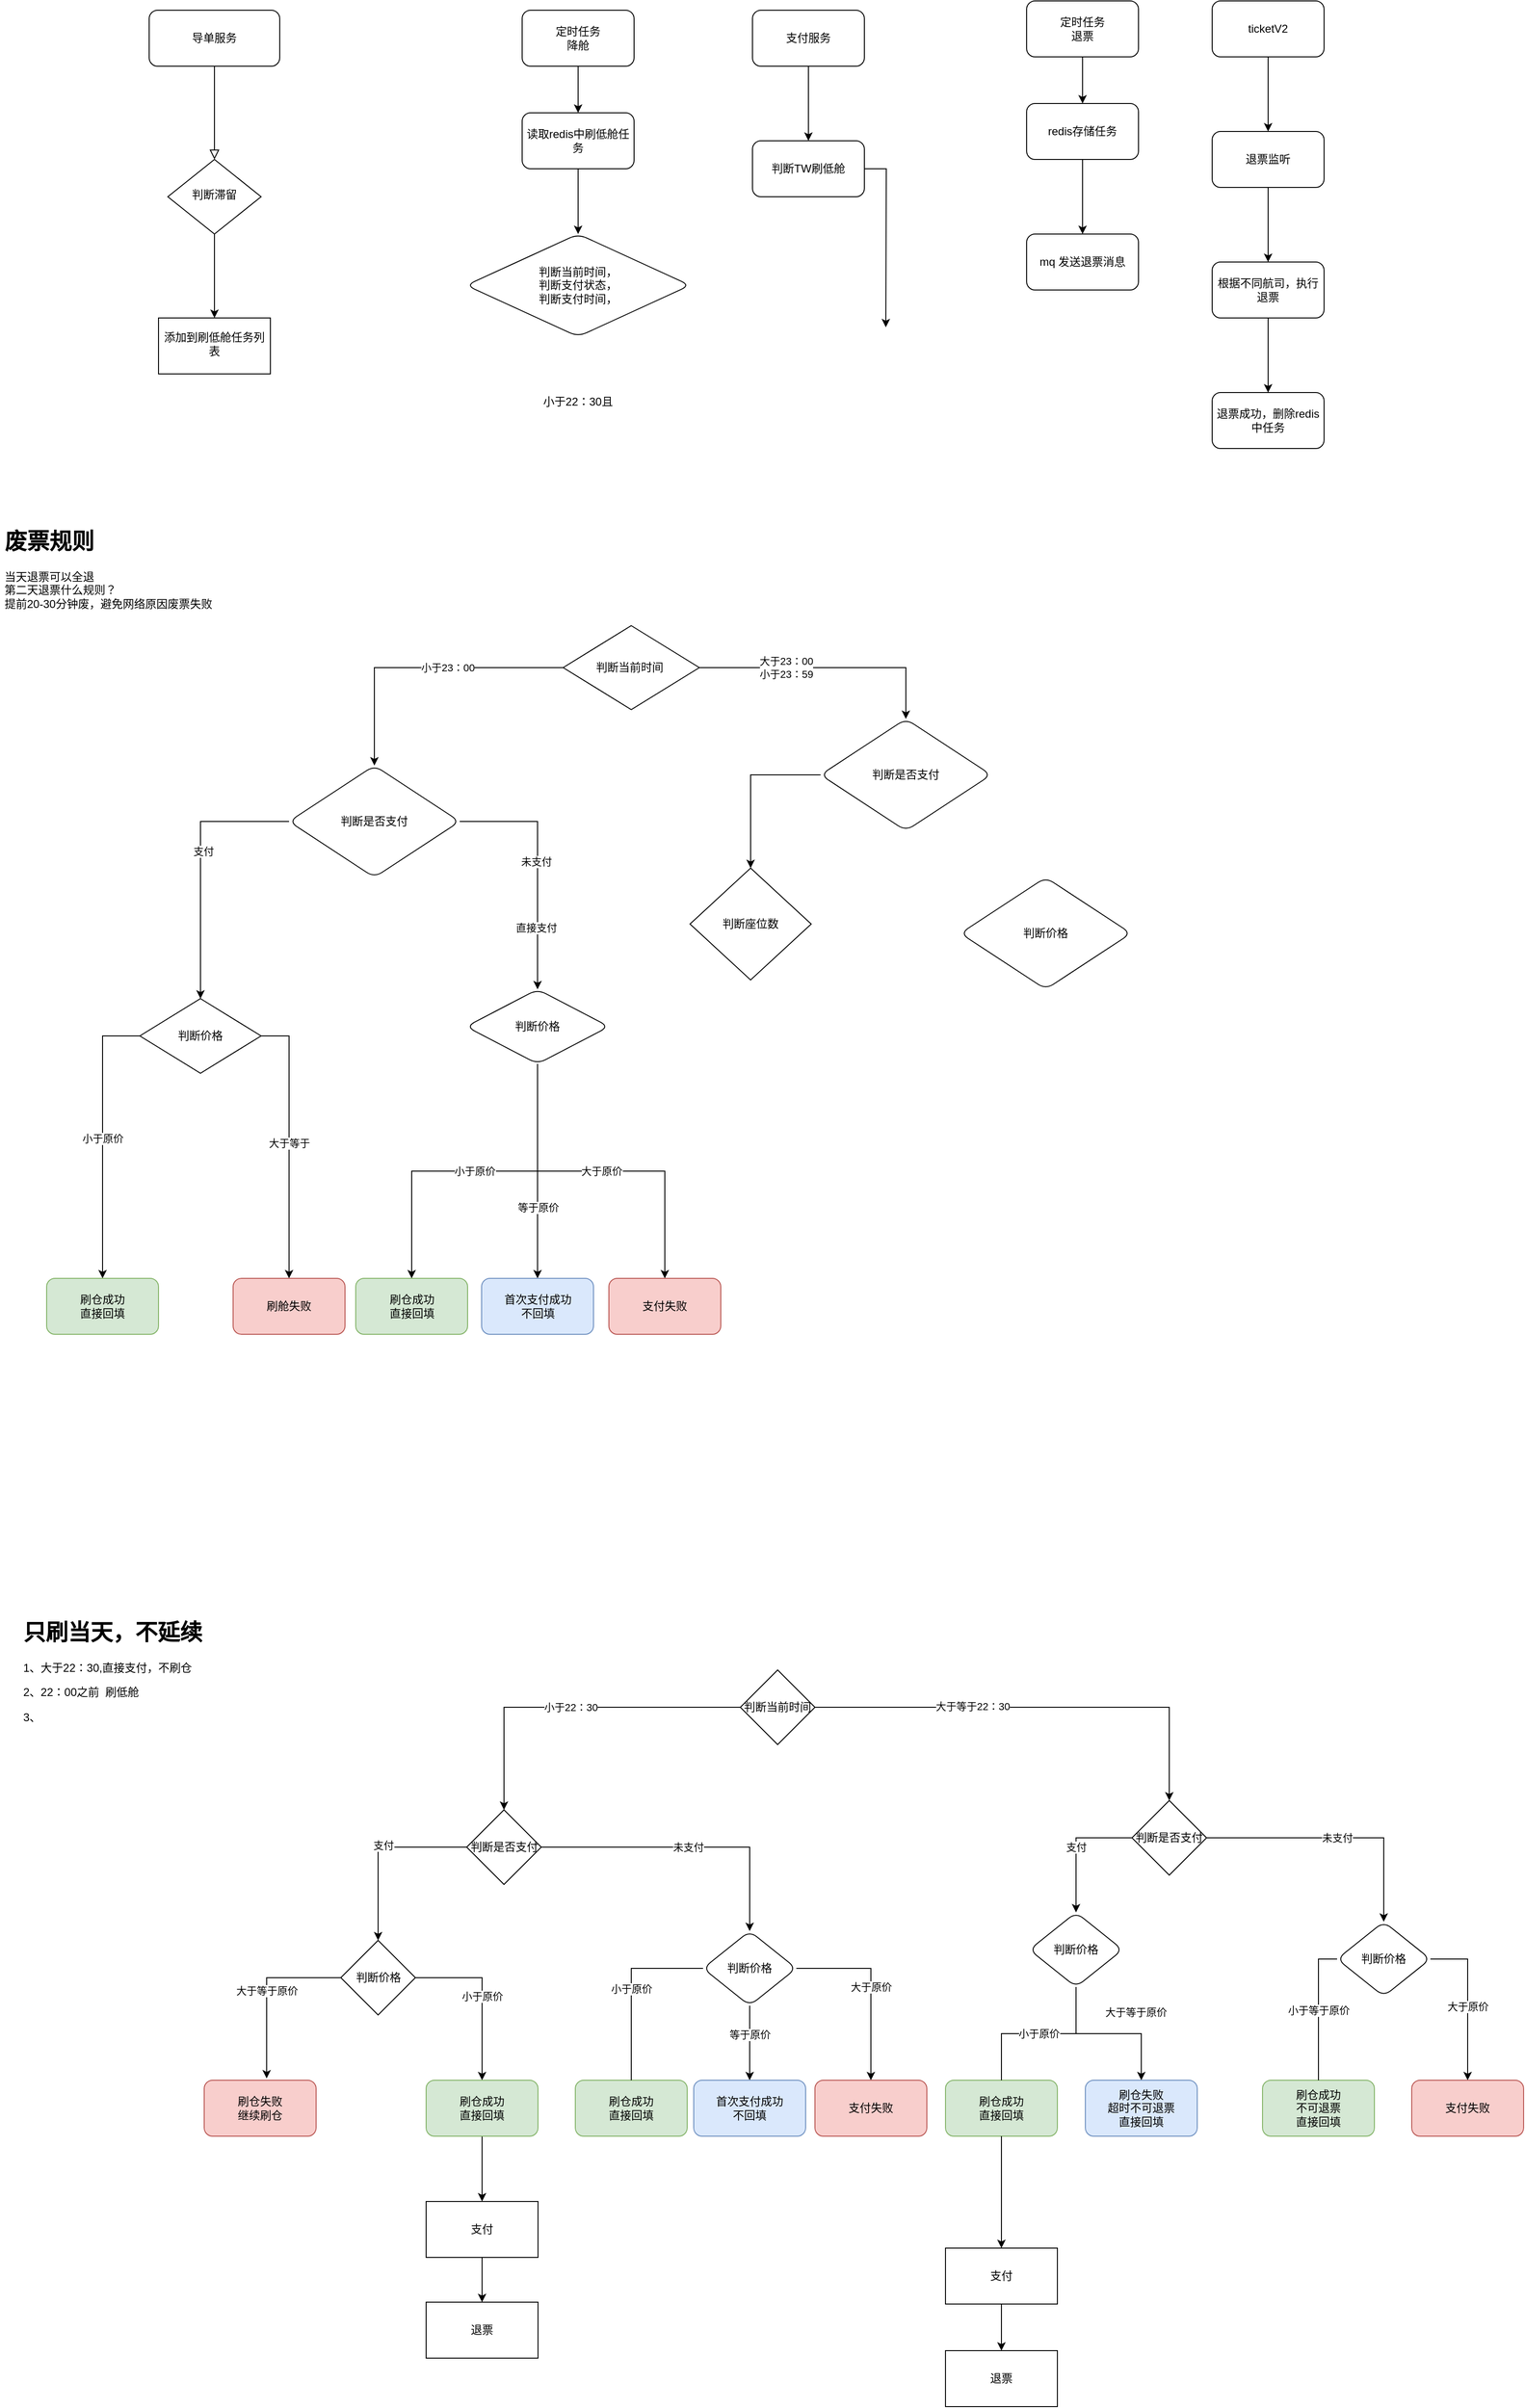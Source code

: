 <mxfile version="17.1.0" type="github">
  <diagram id="C5RBs43oDa-KdzZeNtuy" name="Page-1">
    <mxGraphModel dx="1778" dy="953" grid="1" gridSize="10" guides="1" tooltips="1" connect="1" arrows="1" fold="1" page="1" pageScale="1" pageWidth="827" pageHeight="1169" math="0" shadow="0">
      <root>
        <mxCell id="WIyWlLk6GJQsqaUBKTNV-0" />
        <mxCell id="WIyWlLk6GJQsqaUBKTNV-1" parent="WIyWlLk6GJQsqaUBKTNV-0" />
        <mxCell id="WIyWlLk6GJQsqaUBKTNV-2" value="" style="rounded=0;html=1;jettySize=auto;orthogonalLoop=1;fontSize=11;endArrow=block;endFill=0;endSize=8;strokeWidth=1;shadow=0;labelBackgroundColor=none;edgeStyle=orthogonalEdgeStyle;" parent="WIyWlLk6GJQsqaUBKTNV-1" source="WIyWlLk6GJQsqaUBKTNV-3" target="WIyWlLk6GJQsqaUBKTNV-6" edge="1">
          <mxGeometry relative="1" as="geometry" />
        </mxCell>
        <mxCell id="WIyWlLk6GJQsqaUBKTNV-3" value="导单服务" style="rounded=1;whiteSpace=wrap;html=1;fontSize=12;glass=0;strokeWidth=1;shadow=0;" parent="WIyWlLk6GJQsqaUBKTNV-1" vertex="1">
          <mxGeometry x="180" y="40" width="140" height="60" as="geometry" />
        </mxCell>
        <mxCell id="gSZBa4SCP4JB5kNh3QAv-3" value="" style="edgeStyle=orthogonalEdgeStyle;rounded=0;orthogonalLoop=1;jettySize=auto;html=1;" parent="WIyWlLk6GJQsqaUBKTNV-1" source="WIyWlLk6GJQsqaUBKTNV-6" target="gSZBa4SCP4JB5kNh3QAv-2" edge="1">
          <mxGeometry relative="1" as="geometry" />
        </mxCell>
        <mxCell id="WIyWlLk6GJQsqaUBKTNV-6" value="判断滞留" style="rhombus;whiteSpace=wrap;html=1;shadow=0;fontFamily=Helvetica;fontSize=12;align=center;strokeWidth=1;spacing=6;spacingTop=-4;" parent="WIyWlLk6GJQsqaUBKTNV-1" vertex="1">
          <mxGeometry x="200" y="200" width="100" height="80" as="geometry" />
        </mxCell>
        <mxCell id="gSZBa4SCP4JB5kNh3QAv-5" value="" style="edgeStyle=orthogonalEdgeStyle;rounded=0;orthogonalLoop=1;jettySize=auto;html=1;" parent="WIyWlLk6GJQsqaUBKTNV-1" source="gSZBa4SCP4JB5kNh3QAv-0" target="gSZBa4SCP4JB5kNh3QAv-4" edge="1">
          <mxGeometry relative="1" as="geometry" />
        </mxCell>
        <mxCell id="gSZBa4SCP4JB5kNh3QAv-0" value="定时任务&lt;br&gt;降舱" style="rounded=1;whiteSpace=wrap;html=1;" parent="WIyWlLk6GJQsqaUBKTNV-1" vertex="1">
          <mxGeometry x="580" y="40" width="120" height="60" as="geometry" />
        </mxCell>
        <mxCell id="gSZBa4SCP4JB5kNh3QAv-28" value="" style="edgeStyle=orthogonalEdgeStyle;rounded=0;orthogonalLoop=1;jettySize=auto;html=1;" parent="WIyWlLk6GJQsqaUBKTNV-1" source="gSZBa4SCP4JB5kNh3QAv-1" target="gSZBa4SCP4JB5kNh3QAv-27" edge="1">
          <mxGeometry relative="1" as="geometry" />
        </mxCell>
        <mxCell id="gSZBa4SCP4JB5kNh3QAv-1" value="支付服务" style="rounded=1;whiteSpace=wrap;html=1;" parent="WIyWlLk6GJQsqaUBKTNV-1" vertex="1">
          <mxGeometry x="827" y="40" width="120" height="60" as="geometry" />
        </mxCell>
        <mxCell id="gSZBa4SCP4JB5kNh3QAv-2" value="添加到刷低舱任务列表" style="whiteSpace=wrap;html=1;shadow=0;strokeWidth=1;spacing=6;spacingTop=-4;" parent="WIyWlLk6GJQsqaUBKTNV-1" vertex="1">
          <mxGeometry x="190" y="370" width="120" height="60" as="geometry" />
        </mxCell>
        <mxCell id="gSZBa4SCP4JB5kNh3QAv-11" value="" style="edgeStyle=orthogonalEdgeStyle;rounded=0;orthogonalLoop=1;jettySize=auto;html=1;" parent="WIyWlLk6GJQsqaUBKTNV-1" source="gSZBa4SCP4JB5kNh3QAv-4" target="gSZBa4SCP4JB5kNh3QAv-10" edge="1">
          <mxGeometry relative="1" as="geometry" />
        </mxCell>
        <mxCell id="gSZBa4SCP4JB5kNh3QAv-4" value="读取redis中刷低舱任务" style="whiteSpace=wrap;html=1;rounded=1;" parent="WIyWlLk6GJQsqaUBKTNV-1" vertex="1">
          <mxGeometry x="580" y="150" width="120" height="60" as="geometry" />
        </mxCell>
        <mxCell id="gSZBa4SCP4JB5kNh3QAv-10" value="判断当前时间，&lt;br&gt;判断支付状态，&lt;br&gt;判断支付时间，" style="rhombus;whiteSpace=wrap;html=1;rounded=1;" parent="WIyWlLk6GJQsqaUBKTNV-1" vertex="1">
          <mxGeometry x="520" y="280" width="240" height="110" as="geometry" />
        </mxCell>
        <mxCell id="gSZBa4SCP4JB5kNh3QAv-13" value="小于22：30且" style="text;html=1;strokeColor=none;fillColor=none;align=center;verticalAlign=middle;whiteSpace=wrap;rounded=0;" parent="WIyWlLk6GJQsqaUBKTNV-1" vertex="1">
          <mxGeometry x="540" y="410" width="200" height="100" as="geometry" />
        </mxCell>
        <mxCell id="gSZBa4SCP4JB5kNh3QAv-17" value="" style="edgeStyle=orthogonalEdgeStyle;rounded=0;orthogonalLoop=1;jettySize=auto;html=1;" parent="WIyWlLk6GJQsqaUBKTNV-1" source="gSZBa4SCP4JB5kNh3QAv-15" target="gSZBa4SCP4JB5kNh3QAv-16" edge="1">
          <mxGeometry relative="1" as="geometry" />
        </mxCell>
        <mxCell id="gSZBa4SCP4JB5kNh3QAv-15" value="定时任务&lt;br&gt;退票" style="rounded=1;whiteSpace=wrap;html=1;" parent="WIyWlLk6GJQsqaUBKTNV-1" vertex="1">
          <mxGeometry x="1121" y="30" width="120" height="60" as="geometry" />
        </mxCell>
        <mxCell id="gSZBa4SCP4JB5kNh3QAv-19" value="" style="edgeStyle=orthogonalEdgeStyle;rounded=0;orthogonalLoop=1;jettySize=auto;html=1;" parent="WIyWlLk6GJQsqaUBKTNV-1" source="gSZBa4SCP4JB5kNh3QAv-16" target="gSZBa4SCP4JB5kNh3QAv-18" edge="1">
          <mxGeometry relative="1" as="geometry" />
        </mxCell>
        <mxCell id="gSZBa4SCP4JB5kNh3QAv-16" value="redis存储任务" style="rounded=1;whiteSpace=wrap;html=1;" parent="WIyWlLk6GJQsqaUBKTNV-1" vertex="1">
          <mxGeometry x="1121" y="140" width="120" height="60" as="geometry" />
        </mxCell>
        <mxCell id="gSZBa4SCP4JB5kNh3QAv-18" value="mq 发送退票消息" style="rounded=1;whiteSpace=wrap;html=1;" parent="WIyWlLk6GJQsqaUBKTNV-1" vertex="1">
          <mxGeometry x="1121" y="280" width="120" height="60" as="geometry" />
        </mxCell>
        <mxCell id="gSZBa4SCP4JB5kNh3QAv-22" value="" style="edgeStyle=orthogonalEdgeStyle;rounded=0;orthogonalLoop=1;jettySize=auto;html=1;" parent="WIyWlLk6GJQsqaUBKTNV-1" source="gSZBa4SCP4JB5kNh3QAv-20" target="gSZBa4SCP4JB5kNh3QAv-21" edge="1">
          <mxGeometry relative="1" as="geometry" />
        </mxCell>
        <mxCell id="gSZBa4SCP4JB5kNh3QAv-20" value="ticketV2" style="rounded=1;whiteSpace=wrap;html=1;" parent="WIyWlLk6GJQsqaUBKTNV-1" vertex="1">
          <mxGeometry x="1320" y="30" width="120" height="60" as="geometry" />
        </mxCell>
        <mxCell id="gSZBa4SCP4JB5kNh3QAv-24" value="" style="edgeStyle=orthogonalEdgeStyle;rounded=0;orthogonalLoop=1;jettySize=auto;html=1;" parent="WIyWlLk6GJQsqaUBKTNV-1" source="gSZBa4SCP4JB5kNh3QAv-21" target="gSZBa4SCP4JB5kNh3QAv-23" edge="1">
          <mxGeometry relative="1" as="geometry" />
        </mxCell>
        <mxCell id="gSZBa4SCP4JB5kNh3QAv-21" value="退票监听" style="rounded=1;whiteSpace=wrap;html=1;" parent="WIyWlLk6GJQsqaUBKTNV-1" vertex="1">
          <mxGeometry x="1320" y="170" width="120" height="60" as="geometry" />
        </mxCell>
        <mxCell id="gSZBa4SCP4JB5kNh3QAv-26" value="" style="edgeStyle=orthogonalEdgeStyle;rounded=0;orthogonalLoop=1;jettySize=auto;html=1;" parent="WIyWlLk6GJQsqaUBKTNV-1" source="gSZBa4SCP4JB5kNh3QAv-23" target="gSZBa4SCP4JB5kNh3QAv-25" edge="1">
          <mxGeometry relative="1" as="geometry" />
        </mxCell>
        <mxCell id="gSZBa4SCP4JB5kNh3QAv-23" value="根据不同航司，执行退票" style="rounded=1;whiteSpace=wrap;html=1;" parent="WIyWlLk6GJQsqaUBKTNV-1" vertex="1">
          <mxGeometry x="1320" y="310" width="120" height="60" as="geometry" />
        </mxCell>
        <mxCell id="gSZBa4SCP4JB5kNh3QAv-25" value="退票成功，删除redis中任务&lt;br&gt;" style="rounded=1;whiteSpace=wrap;html=1;" parent="WIyWlLk6GJQsqaUBKTNV-1" vertex="1">
          <mxGeometry x="1320" y="450" width="120" height="60" as="geometry" />
        </mxCell>
        <mxCell id="gSZBa4SCP4JB5kNh3QAv-30" value="" style="edgeStyle=orthogonalEdgeStyle;rounded=0;orthogonalLoop=1;jettySize=auto;html=1;" parent="WIyWlLk6GJQsqaUBKTNV-1" source="gSZBa4SCP4JB5kNh3QAv-27" edge="1">
          <mxGeometry relative="1" as="geometry">
            <mxPoint x="970" y="380" as="targetPoint" />
          </mxGeometry>
        </mxCell>
        <mxCell id="gSZBa4SCP4JB5kNh3QAv-27" value="判断TW刷低舱&lt;br&gt;" style="whiteSpace=wrap;html=1;rounded=1;" parent="WIyWlLk6GJQsqaUBKTNV-1" vertex="1">
          <mxGeometry x="827" y="180" width="120" height="60" as="geometry" />
        </mxCell>
        <mxCell id="gSZBa4SCP4JB5kNh3QAv-50" style="edgeStyle=orthogonalEdgeStyle;rounded=0;orthogonalLoop=1;jettySize=auto;html=1;entryX=0.5;entryY=0;entryDx=0;entryDy=0;" parent="WIyWlLk6GJQsqaUBKTNV-1" source="gSZBa4SCP4JB5kNh3QAv-29" target="gSZBa4SCP4JB5kNh3QAv-49" edge="1">
          <mxGeometry relative="1" as="geometry" />
        </mxCell>
        <mxCell id="gSZBa4SCP4JB5kNh3QAv-52" value="支付" style="edgeLabel;html=1;align=center;verticalAlign=middle;resizable=0;points=[];" parent="gSZBa4SCP4JB5kNh3QAv-50" vertex="1" connectable="0">
          <mxGeometry x="-0.111" y="3" relative="1" as="geometry">
            <mxPoint as="offset" />
          </mxGeometry>
        </mxCell>
        <mxCell id="gSZBa4SCP4JB5kNh3QAv-53" style="edgeStyle=orthogonalEdgeStyle;rounded=0;orthogonalLoop=1;jettySize=auto;html=1;exitX=1;exitY=0.5;exitDx=0;exitDy=0;" parent="WIyWlLk6GJQsqaUBKTNV-1" source="gSZBa4SCP4JB5kNh3QAv-29" target="gSZBa4SCP4JB5kNh3QAv-36" edge="1">
          <mxGeometry relative="1" as="geometry">
            <mxPoint x="560" y="1020" as="targetPoint" />
          </mxGeometry>
        </mxCell>
        <mxCell id="gSZBa4SCP4JB5kNh3QAv-54" value="未支付" style="edgeLabel;html=1;align=center;verticalAlign=middle;resizable=0;points=[];" parent="gSZBa4SCP4JB5kNh3QAv-53" vertex="1" connectable="0">
          <mxGeometry x="-0.04" y="-2" relative="1" as="geometry">
            <mxPoint as="offset" />
          </mxGeometry>
        </mxCell>
        <mxCell id="gSZBa4SCP4JB5kNh3QAv-55" value="直接支付" style="edgeLabel;html=1;align=center;verticalAlign=middle;resizable=0;points=[];" parent="gSZBa4SCP4JB5kNh3QAv-53" vertex="1" connectable="0">
          <mxGeometry x="0.487" y="-2" relative="1" as="geometry">
            <mxPoint y="1" as="offset" />
          </mxGeometry>
        </mxCell>
        <mxCell id="gSZBa4SCP4JB5kNh3QAv-29" value="判断是否支付" style="rhombus;whiteSpace=wrap;html=1;rounded=1;" parent="WIyWlLk6GJQsqaUBKTNV-1" vertex="1">
          <mxGeometry x="330" y="850" width="183" height="120" as="geometry" />
        </mxCell>
        <mxCell id="gSZBa4SCP4JB5kNh3QAv-51" style="edgeStyle=orthogonalEdgeStyle;rounded=0;orthogonalLoop=1;jettySize=auto;html=1;entryX=0.5;entryY=0;entryDx=0;entryDy=0;" parent="WIyWlLk6GJQsqaUBKTNV-1" source="gSZBa4SCP4JB5kNh3QAv-31" target="gSZBa4SCP4JB5kNh3QAv-41" edge="1">
          <mxGeometry relative="1" as="geometry" />
        </mxCell>
        <mxCell id="gSZBa4SCP4JB5kNh3QAv-31" value="判断是否支付" style="rhombus;whiteSpace=wrap;html=1;rounded=1;" parent="WIyWlLk6GJQsqaUBKTNV-1" vertex="1">
          <mxGeometry x="900" y="800" width="183" height="120" as="geometry" />
        </mxCell>
        <mxCell id="gSZBa4SCP4JB5kNh3QAv-33" value="判断价格" style="rhombus;whiteSpace=wrap;html=1;rounded=1;" parent="WIyWlLk6GJQsqaUBKTNV-1" vertex="1">
          <mxGeometry x="1050" y="970" width="183" height="120" as="geometry" />
        </mxCell>
        <mxCell id="gSZBa4SCP4JB5kNh3QAv-57" value="小于原价" style="edgeStyle=orthogonalEdgeStyle;rounded=0;orthogonalLoop=1;jettySize=auto;html=1;" parent="WIyWlLk6GJQsqaUBKTNV-1" source="gSZBa4SCP4JB5kNh3QAv-36" target="gSZBa4SCP4JB5kNh3QAv-56" edge="1">
          <mxGeometry relative="1" as="geometry" />
        </mxCell>
        <mxCell id="gSZBa4SCP4JB5kNh3QAv-60" value="大于原价" style="edgeStyle=orthogonalEdgeStyle;rounded=0;orthogonalLoop=1;jettySize=auto;html=1;" parent="WIyWlLk6GJQsqaUBKTNV-1" source="gSZBa4SCP4JB5kNh3QAv-36" target="gSZBa4SCP4JB5kNh3QAv-59" edge="1">
          <mxGeometry relative="1" as="geometry" />
        </mxCell>
        <mxCell id="gSZBa4SCP4JB5kNh3QAv-62" value="" style="edgeStyle=orthogonalEdgeStyle;rounded=0;orthogonalLoop=1;jettySize=auto;html=1;" parent="WIyWlLk6GJQsqaUBKTNV-1" source="gSZBa4SCP4JB5kNh3QAv-36" target="gSZBa4SCP4JB5kNh3QAv-61" edge="1">
          <mxGeometry relative="1" as="geometry" />
        </mxCell>
        <mxCell id="V34Z-jl5als5_vUv9P9E-0" value="等于原价" style="edgeLabel;html=1;align=center;verticalAlign=middle;resizable=0;points=[];" vertex="1" connectable="0" parent="gSZBa4SCP4JB5kNh3QAv-62">
          <mxGeometry x="0.334" relative="1" as="geometry">
            <mxPoint as="offset" />
          </mxGeometry>
        </mxCell>
        <mxCell id="gSZBa4SCP4JB5kNh3QAv-36" value="判断价格" style="rhombus;whiteSpace=wrap;html=1;rounded=1;" parent="WIyWlLk6GJQsqaUBKTNV-1" vertex="1">
          <mxGeometry x="520" y="1090" width="153" height="80" as="geometry" />
        </mxCell>
        <mxCell id="gSZBa4SCP4JB5kNh3QAv-40" value="小于23：00" style="edgeStyle=orthogonalEdgeStyle;rounded=0;orthogonalLoop=1;jettySize=auto;html=1;" parent="WIyWlLk6GJQsqaUBKTNV-1" source="gSZBa4SCP4JB5kNh3QAv-38" target="gSZBa4SCP4JB5kNh3QAv-29" edge="1">
          <mxGeometry x="-0.191" relative="1" as="geometry">
            <mxPoint as="offset" />
          </mxGeometry>
        </mxCell>
        <mxCell id="gSZBa4SCP4JB5kNh3QAv-42" value="&lt;span style=&quot;color: rgb(0 , 0 , 0) ; font-size: 11px ; font-style: normal ; font-weight: 400 ; letter-spacing: normal ; text-align: center ; text-indent: 0px ; text-transform: none ; word-spacing: 0px ; background-color: rgb(255 , 255 , 255) ; font-family: &amp;#34;helvetica&amp;#34; ; display: inline ; float: none&quot;&gt;大于23：00&lt;/span&gt;&lt;br style=&quot;color: rgb(0 , 0 , 0) ; font-size: 11px ; font-style: normal ; font-weight: 400 ; letter-spacing: normal ; text-align: center ; text-indent: 0px ; text-transform: none ; word-spacing: 0px ; font-family: &amp;#34;helvetica&amp;#34;&quot;&gt;&lt;span style=&quot;color: rgb(0 , 0 , 0) ; font-size: 11px ; font-style: normal ; font-weight: 400 ; letter-spacing: normal ; text-align: center ; text-indent: 0px ; text-transform: none ; word-spacing: 0px ; background-color: rgb(255 , 255 , 255) ; font-family: &amp;#34;helvetica&amp;#34; ; display: inline ; float: none&quot;&gt;小于23：59&lt;/span&gt;" style="edgeStyle=orthogonalEdgeStyle;rounded=0;orthogonalLoop=1;jettySize=auto;html=1;exitX=1;exitY=0.5;exitDx=0;exitDy=0;entryX=0.5;entryY=0;entryDx=0;entryDy=0;" parent="WIyWlLk6GJQsqaUBKTNV-1" source="gSZBa4SCP4JB5kNh3QAv-38" target="gSZBa4SCP4JB5kNh3QAv-31" edge="1">
          <mxGeometry x="-0.326" relative="1" as="geometry">
            <mxPoint x="1020" y="745" as="targetPoint" />
            <Array as="points">
              <mxPoint x="992" y="745" />
            </Array>
            <mxPoint as="offset" />
          </mxGeometry>
        </mxCell>
        <mxCell id="gSZBa4SCP4JB5kNh3QAv-38" value="判断当前时间&amp;nbsp;" style="rhombus;whiteSpace=wrap;html=1;" parent="WIyWlLk6GJQsqaUBKTNV-1" vertex="1">
          <mxGeometry x="624" y="700" width="146" height="90" as="geometry" />
        </mxCell>
        <mxCell id="gSZBa4SCP4JB5kNh3QAv-41" value="判断座位数" style="rhombus;whiteSpace=wrap;html=1;" parent="WIyWlLk6GJQsqaUBKTNV-1" vertex="1">
          <mxGeometry x="760" y="960" width="130" height="120" as="geometry" />
        </mxCell>
        <mxCell id="gSZBa4SCP4JB5kNh3QAv-44" value="&lt;h1&gt;废票规则&lt;/h1&gt;&lt;div&gt;当天退票可以全退&lt;/div&gt;&lt;div&gt;第二天退票什么规则？&lt;/div&gt;&lt;div&gt;提前20-30分钟废，避免网络原因废票失败&lt;/div&gt;&lt;div&gt;&lt;br&gt;&lt;/div&gt;" style="text;html=1;strokeColor=none;fillColor=none;spacing=5;spacingTop=-20;whiteSpace=wrap;overflow=hidden;rounded=0;" parent="WIyWlLk6GJQsqaUBKTNV-1" vertex="1">
          <mxGeometry x="20" y="590" width="260" height="160" as="geometry" />
        </mxCell>
        <mxCell id="V34Z-jl5als5_vUv9P9E-7" value="大于等于" style="edgeStyle=orthogonalEdgeStyle;rounded=0;orthogonalLoop=1;jettySize=auto;html=1;entryX=0.5;entryY=0;entryDx=0;entryDy=0;exitX=1;exitY=0.5;exitDx=0;exitDy=0;" edge="1" parent="WIyWlLk6GJQsqaUBKTNV-1" source="gSZBa4SCP4JB5kNh3QAv-49" target="V34Z-jl5als5_vUv9P9E-5">
          <mxGeometry relative="1" as="geometry" />
        </mxCell>
        <mxCell id="gSZBa4SCP4JB5kNh3QAv-49" value="判断价格" style="rhombus;whiteSpace=wrap;html=1;" parent="WIyWlLk6GJQsqaUBKTNV-1" vertex="1">
          <mxGeometry x="170" y="1100" width="130" height="80" as="geometry" />
        </mxCell>
        <mxCell id="gSZBa4SCP4JB5kNh3QAv-56" value="刷仓成功&lt;br&gt;直接回填" style="whiteSpace=wrap;html=1;rounded=1;fillColor=#d5e8d4;strokeColor=#82b366;" parent="WIyWlLk6GJQsqaUBKTNV-1" vertex="1">
          <mxGeometry x="401.5" y="1400" width="120" height="60" as="geometry" />
        </mxCell>
        <mxCell id="gSZBa4SCP4JB5kNh3QAv-59" value="支付失败" style="whiteSpace=wrap;html=1;rounded=1;fillColor=#f8cecc;strokeColor=#b85450;" parent="WIyWlLk6GJQsqaUBKTNV-1" vertex="1">
          <mxGeometry x="673" y="1400" width="120" height="60" as="geometry" />
        </mxCell>
        <mxCell id="gSZBa4SCP4JB5kNh3QAv-61" value="首次支付成功&lt;br&gt;不回填" style="whiteSpace=wrap;html=1;rounded=1;fillColor=#dae8fc;strokeColor=#6c8ebf;" parent="WIyWlLk6GJQsqaUBKTNV-1" vertex="1">
          <mxGeometry x="536.5" y="1400" width="120" height="60" as="geometry" />
        </mxCell>
        <mxCell id="V34Z-jl5als5_vUv9P9E-3" value="小于原价" style="edgeStyle=orthogonalEdgeStyle;rounded=0;orthogonalLoop=1;jettySize=auto;html=1;exitX=0;exitY=0.5;exitDx=0;exitDy=0;" edge="1" parent="WIyWlLk6GJQsqaUBKTNV-1" target="V34Z-jl5als5_vUv9P9E-4" source="gSZBa4SCP4JB5kNh3QAv-49">
          <mxGeometry relative="1" as="geometry">
            <mxPoint x="270" y="1169" as="sourcePoint" />
          </mxGeometry>
        </mxCell>
        <mxCell id="V34Z-jl5als5_vUv9P9E-4" value="刷仓成功&lt;br&gt;直接回填" style="whiteSpace=wrap;html=1;rounded=1;fillColor=#d5e8d4;strokeColor=#82b366;" vertex="1" parent="WIyWlLk6GJQsqaUBKTNV-1">
          <mxGeometry x="70" y="1400" width="120" height="60" as="geometry" />
        </mxCell>
        <mxCell id="V34Z-jl5als5_vUv9P9E-5" value="刷舱失败" style="whiteSpace=wrap;html=1;rounded=1;fillColor=#f8cecc;strokeColor=#b85450;" vertex="1" parent="WIyWlLk6GJQsqaUBKTNV-1">
          <mxGeometry x="270" y="1400" width="120" height="60" as="geometry" />
        </mxCell>
        <mxCell id="V34Z-jl5als5_vUv9P9E-11" value="小于22：30" style="edgeStyle=orthogonalEdgeStyle;rounded=0;orthogonalLoop=1;jettySize=auto;html=1;" edge="1" parent="WIyWlLk6GJQsqaUBKTNV-1" source="V34Z-jl5als5_vUv9P9E-8" target="V34Z-jl5als5_vUv9P9E-10">
          <mxGeometry relative="1" as="geometry" />
        </mxCell>
        <mxCell id="V34Z-jl5als5_vUv9P9E-20" value="" style="edgeStyle=orthogonalEdgeStyle;rounded=0;orthogonalLoop=1;jettySize=auto;html=1;" edge="1" parent="WIyWlLk6GJQsqaUBKTNV-1" source="V34Z-jl5als5_vUv9P9E-8" target="V34Z-jl5als5_vUv9P9E-19">
          <mxGeometry relative="1" as="geometry" />
        </mxCell>
        <mxCell id="V34Z-jl5als5_vUv9P9E-21" value="大于等于22：30" style="edgeLabel;html=1;align=center;verticalAlign=middle;resizable=0;points=[];" vertex="1" connectable="0" parent="V34Z-jl5als5_vUv9P9E-20">
          <mxGeometry x="-0.295" y="1" relative="1" as="geometry">
            <mxPoint as="offset" />
          </mxGeometry>
        </mxCell>
        <mxCell id="V34Z-jl5als5_vUv9P9E-8" value="判断当前时间" style="rhombus;whiteSpace=wrap;html=1;" vertex="1" parent="WIyWlLk6GJQsqaUBKTNV-1">
          <mxGeometry x="814" y="1820" width="80" height="80" as="geometry" />
        </mxCell>
        <mxCell id="V34Z-jl5als5_vUv9P9E-9" value="&lt;h1&gt;只刷当天，不延续&lt;/h1&gt;&lt;p&gt;1、大于22：30,直接支付，不刷仓&lt;/p&gt;&lt;p&gt;2、22：00之前&amp;nbsp; 刷低舱&lt;/p&gt;&lt;p&gt;3、&lt;/p&gt;" style="text;html=1;strokeColor=none;fillColor=none;spacing=5;spacingTop=-20;whiteSpace=wrap;overflow=hidden;rounded=0;" vertex="1" parent="WIyWlLk6GJQsqaUBKTNV-1">
          <mxGeometry x="40" y="1760" width="270" height="120" as="geometry" />
        </mxCell>
        <mxCell id="V34Z-jl5als5_vUv9P9E-18" value="" style="edgeStyle=orthogonalEdgeStyle;rounded=0;orthogonalLoop=1;jettySize=auto;html=1;" edge="1" parent="WIyWlLk6GJQsqaUBKTNV-1" source="V34Z-jl5als5_vUv9P9E-10" target="V34Z-jl5als5_vUv9P9E-17">
          <mxGeometry relative="1" as="geometry" />
        </mxCell>
        <mxCell id="V34Z-jl5als5_vUv9P9E-22" value="支付" style="edgeLabel;html=1;align=center;verticalAlign=middle;resizable=0;points=[];" vertex="1" connectable="0" parent="V34Z-jl5als5_vUv9P9E-18">
          <mxGeometry x="-0.073" y="-2" relative="1" as="geometry">
            <mxPoint x="1" as="offset" />
          </mxGeometry>
        </mxCell>
        <mxCell id="V34Z-jl5als5_vUv9P9E-24" value="未支付" style="edgeStyle=orthogonalEdgeStyle;rounded=0;orthogonalLoop=1;jettySize=auto;html=1;" edge="1" parent="WIyWlLk6GJQsqaUBKTNV-1" source="V34Z-jl5als5_vUv9P9E-10" target="V34Z-jl5als5_vUv9P9E-39">
          <mxGeometry relative="1" as="geometry">
            <mxPoint x="774" y="2100" as="targetPoint" />
          </mxGeometry>
        </mxCell>
        <mxCell id="V34Z-jl5als5_vUv9P9E-10" value="判断是否支付" style="rhombus;whiteSpace=wrap;html=1;" vertex="1" parent="WIyWlLk6GJQsqaUBKTNV-1">
          <mxGeometry x="520.5" y="1970" width="80" height="80" as="geometry" />
        </mxCell>
        <mxCell id="V34Z-jl5als5_vUv9P9E-26" value="大于等于原价" style="edgeStyle=orthogonalEdgeStyle;rounded=0;orthogonalLoop=1;jettySize=auto;html=1;entryX=0.558;entryY=-0.033;entryDx=0;entryDy=0;entryPerimeter=0;" edge="1" parent="WIyWlLk6GJQsqaUBKTNV-1" source="V34Z-jl5als5_vUv9P9E-17" target="V34Z-jl5als5_vUv9P9E-49">
          <mxGeometry relative="1" as="geometry">
            <mxPoint x="294" y="2280" as="targetPoint" />
          </mxGeometry>
        </mxCell>
        <mxCell id="V34Z-jl5als5_vUv9P9E-30" value="小于原价" style="edgeStyle=orthogonalEdgeStyle;rounded=0;orthogonalLoop=1;jettySize=auto;html=1;entryX=0.5;entryY=0;entryDx=0;entryDy=0;" edge="1" parent="WIyWlLk6GJQsqaUBKTNV-1" source="V34Z-jl5als5_vUv9P9E-17" target="V34Z-jl5als5_vUv9P9E-46">
          <mxGeometry relative="1" as="geometry">
            <mxPoint x="519.8" y="2260" as="targetPoint" />
          </mxGeometry>
        </mxCell>
        <mxCell id="V34Z-jl5als5_vUv9P9E-17" value="判断价格" style="rhombus;whiteSpace=wrap;html=1;" vertex="1" parent="WIyWlLk6GJQsqaUBKTNV-1">
          <mxGeometry x="385.5" y="2110" width="80" height="80" as="geometry" />
        </mxCell>
        <mxCell id="V34Z-jl5als5_vUv9P9E-51" value="支付" style="edgeStyle=orthogonalEdgeStyle;rounded=0;orthogonalLoop=1;jettySize=auto;html=1;" edge="1" parent="WIyWlLk6GJQsqaUBKTNV-1" source="V34Z-jl5als5_vUv9P9E-19" target="V34Z-jl5als5_vUv9P9E-58">
          <mxGeometry relative="1" as="geometry">
            <mxPoint x="1174" y="2080" as="targetPoint" />
          </mxGeometry>
        </mxCell>
        <mxCell id="V34Z-jl5als5_vUv9P9E-55" value="未支付" style="edgeStyle=orthogonalEdgeStyle;rounded=0;orthogonalLoop=1;jettySize=auto;html=1;entryX=0.5;entryY=0;entryDx=0;entryDy=0;" edge="1" parent="WIyWlLk6GJQsqaUBKTNV-1" source="V34Z-jl5als5_vUv9P9E-19" target="V34Z-jl5als5_vUv9P9E-73">
          <mxGeometry relative="1" as="geometry">
            <mxPoint x="1464" y="2230" as="targetPoint" />
            <Array as="points">
              <mxPoint x="1504" y="2000" />
            </Array>
          </mxGeometry>
        </mxCell>
        <mxCell id="V34Z-jl5als5_vUv9P9E-19" value="判断是否支付" style="rhombus;whiteSpace=wrap;html=1;" vertex="1" parent="WIyWlLk6GJQsqaUBKTNV-1">
          <mxGeometry x="1234" y="1960" width="80" height="80" as="geometry" />
        </mxCell>
        <mxCell id="V34Z-jl5als5_vUv9P9E-32" value="" style="edgeStyle=orthogonalEdgeStyle;rounded=0;orthogonalLoop=1;jettySize=auto;html=1;exitX=0.5;exitY=1;exitDx=0;exitDy=0;" edge="1" parent="WIyWlLk6GJQsqaUBKTNV-1" source="V34Z-jl5als5_vUv9P9E-46" target="V34Z-jl5als5_vUv9P9E-31">
          <mxGeometry relative="1" as="geometry">
            <mxPoint x="519.8" y="2320" as="sourcePoint" />
          </mxGeometry>
        </mxCell>
        <mxCell id="V34Z-jl5als5_vUv9P9E-34" value="" style="edgeStyle=orthogonalEdgeStyle;rounded=0;orthogonalLoop=1;jettySize=auto;html=1;" edge="1" parent="WIyWlLk6GJQsqaUBKTNV-1" source="V34Z-jl5als5_vUv9P9E-31" target="V34Z-jl5als5_vUv9P9E-33">
          <mxGeometry relative="1" as="geometry" />
        </mxCell>
        <mxCell id="V34Z-jl5als5_vUv9P9E-31" value="支付" style="whiteSpace=wrap;html=1;" vertex="1" parent="WIyWlLk6GJQsqaUBKTNV-1">
          <mxGeometry x="477" y="2390" width="120" height="60" as="geometry" />
        </mxCell>
        <mxCell id="V34Z-jl5als5_vUv9P9E-33" value="退票" style="whiteSpace=wrap;html=1;" vertex="1" parent="WIyWlLk6GJQsqaUBKTNV-1">
          <mxGeometry x="477" y="2498" width="120" height="60" as="geometry" />
        </mxCell>
        <mxCell id="V34Z-jl5als5_vUv9P9E-36" value="大于原价" style="edgeStyle=orthogonalEdgeStyle;rounded=0;orthogonalLoop=1;jettySize=auto;html=1;" edge="1" parent="WIyWlLk6GJQsqaUBKTNV-1" source="V34Z-jl5als5_vUv9P9E-39" target="V34Z-jl5als5_vUv9P9E-40">
          <mxGeometry relative="1" as="geometry" />
        </mxCell>
        <mxCell id="V34Z-jl5als5_vUv9P9E-37" value="" style="edgeStyle=orthogonalEdgeStyle;rounded=0;orthogonalLoop=1;jettySize=auto;html=1;" edge="1" parent="WIyWlLk6GJQsqaUBKTNV-1" source="V34Z-jl5als5_vUv9P9E-39" target="V34Z-jl5als5_vUv9P9E-41">
          <mxGeometry relative="1" as="geometry" />
        </mxCell>
        <mxCell id="V34Z-jl5als5_vUv9P9E-38" value="等于原价" style="edgeLabel;html=1;align=center;verticalAlign=middle;resizable=0;points=[];" vertex="1" connectable="0" parent="V34Z-jl5als5_vUv9P9E-37">
          <mxGeometry x="0.334" relative="1" as="geometry">
            <mxPoint y="-23" as="offset" />
          </mxGeometry>
        </mxCell>
        <mxCell id="V34Z-jl5als5_vUv9P9E-39" value="判断价格" style="rhombus;whiteSpace=wrap;html=1;rounded=1;" vertex="1" parent="WIyWlLk6GJQsqaUBKTNV-1">
          <mxGeometry x="774" y="2100" width="100" height="80" as="geometry" />
        </mxCell>
        <mxCell id="V34Z-jl5als5_vUv9P9E-40" value="支付失败" style="whiteSpace=wrap;html=1;rounded=1;fillColor=#f8cecc;strokeColor=#b85450;" vertex="1" parent="WIyWlLk6GJQsqaUBKTNV-1">
          <mxGeometry x="894" y="2260" width="120" height="60" as="geometry" />
        </mxCell>
        <mxCell id="V34Z-jl5als5_vUv9P9E-41" value="首次支付成功&lt;br&gt;不回填" style="whiteSpace=wrap;html=1;rounded=1;fillColor=#dae8fc;strokeColor=#6c8ebf;" vertex="1" parent="WIyWlLk6GJQsqaUBKTNV-1">
          <mxGeometry x="764" y="2260" width="120" height="60" as="geometry" />
        </mxCell>
        <mxCell id="V34Z-jl5als5_vUv9P9E-42" value="刷仓成功&lt;br&gt;直接回填" style="whiteSpace=wrap;html=1;rounded=1;fillColor=#d5e8d4;strokeColor=#82b366;" vertex="1" parent="WIyWlLk6GJQsqaUBKTNV-1">
          <mxGeometry x="637" y="2260" width="120" height="60" as="geometry" />
        </mxCell>
        <mxCell id="V34Z-jl5als5_vUv9P9E-43" value="小于原价" style="edgeStyle=orthogonalEdgeStyle;rounded=0;orthogonalLoop=1;jettySize=auto;html=1;endArrow=none;" edge="1" parent="WIyWlLk6GJQsqaUBKTNV-1" source="V34Z-jl5als5_vUv9P9E-39" target="V34Z-jl5als5_vUv9P9E-42">
          <mxGeometry relative="1" as="geometry">
            <mxPoint x="764" y="2510" as="targetPoint" />
            <mxPoint x="740.5" y="2230" as="sourcePoint" />
          </mxGeometry>
        </mxCell>
        <mxCell id="V34Z-jl5als5_vUv9P9E-46" value="刷仓成功&lt;br&gt;直接回填" style="whiteSpace=wrap;html=1;rounded=1;fillColor=#d5e8d4;strokeColor=#82b366;" vertex="1" parent="WIyWlLk6GJQsqaUBKTNV-1">
          <mxGeometry x="477" y="2260" width="120" height="60" as="geometry" />
        </mxCell>
        <mxCell id="V34Z-jl5als5_vUv9P9E-49" value="刷仓失败&lt;br&gt;继续刷仓" style="whiteSpace=wrap;html=1;rounded=1;fillColor=#f8cecc;strokeColor=#b85450;" vertex="1" parent="WIyWlLk6GJQsqaUBKTNV-1">
          <mxGeometry x="239" y="2260" width="120" height="60" as="geometry" />
        </mxCell>
        <mxCell id="V34Z-jl5als5_vUv9P9E-58" value="判断价格" style="rhombus;whiteSpace=wrap;html=1;rounded=1;" vertex="1" parent="WIyWlLk6GJQsqaUBKTNV-1">
          <mxGeometry x="1124" y="2080" width="100" height="80" as="geometry" />
        </mxCell>
        <mxCell id="V34Z-jl5als5_vUv9P9E-59" value="刷仓成功&lt;br&gt;直接回填" style="whiteSpace=wrap;html=1;rounded=1;fillColor=#d5e8d4;strokeColor=#82b366;" vertex="1" parent="WIyWlLk6GJQsqaUBKTNV-1">
          <mxGeometry x="1034" y="2260" width="120" height="60" as="geometry" />
        </mxCell>
        <mxCell id="V34Z-jl5als5_vUv9P9E-60" value="小于原价" style="edgeStyle=orthogonalEdgeStyle;rounded=0;orthogonalLoop=1;jettySize=auto;html=1;endArrow=none;" edge="1" parent="WIyWlLk6GJQsqaUBKTNV-1" source="V34Z-jl5als5_vUv9P9E-58" target="V34Z-jl5als5_vUv9P9E-59">
          <mxGeometry relative="1" as="geometry">
            <mxPoint x="1131" y="2510" as="targetPoint" />
            <mxPoint x="1107.5" y="2230" as="sourcePoint" />
          </mxGeometry>
        </mxCell>
        <mxCell id="V34Z-jl5als5_vUv9P9E-61" value="" style="edgeStyle=orthogonalEdgeStyle;rounded=0;orthogonalLoop=1;jettySize=auto;html=1;exitX=0.5;exitY=1;exitDx=0;exitDy=0;" edge="1" parent="WIyWlLk6GJQsqaUBKTNV-1" target="V34Z-jl5als5_vUv9P9E-63" source="V34Z-jl5als5_vUv9P9E-58">
          <mxGeometry relative="1" as="geometry">
            <mxPoint x="1234" y="2310" as="sourcePoint" />
          </mxGeometry>
        </mxCell>
        <mxCell id="V34Z-jl5als5_vUv9P9E-62" value="大于等于原价" style="edgeLabel;html=1;align=center;verticalAlign=middle;resizable=0;points=[];" vertex="1" connectable="0" parent="V34Z-jl5als5_vUv9P9E-61">
          <mxGeometry x="0.334" relative="1" as="geometry">
            <mxPoint y="-23" as="offset" />
          </mxGeometry>
        </mxCell>
        <mxCell id="V34Z-jl5als5_vUv9P9E-63" value="刷仓失败&lt;br&gt;超时不可退票&lt;br&gt;直接回填" style="whiteSpace=wrap;html=1;rounded=1;fillColor=#dae8fc;strokeColor=#6c8ebf;" vertex="1" parent="WIyWlLk6GJQsqaUBKTNV-1">
          <mxGeometry x="1184" y="2260" width="120" height="60" as="geometry" />
        </mxCell>
        <mxCell id="V34Z-jl5als5_vUv9P9E-64" value="" style="edgeStyle=orthogonalEdgeStyle;rounded=0;orthogonalLoop=1;jettySize=auto;html=1;" edge="1" parent="WIyWlLk6GJQsqaUBKTNV-1" target="V34Z-jl5als5_vUv9P9E-66" source="V34Z-jl5als5_vUv9P9E-59">
          <mxGeometry relative="1" as="geometry">
            <mxPoint x="1107" y="2400" as="sourcePoint" />
          </mxGeometry>
        </mxCell>
        <mxCell id="V34Z-jl5als5_vUv9P9E-65" value="" style="edgeStyle=orthogonalEdgeStyle;rounded=0;orthogonalLoop=1;jettySize=auto;html=1;" edge="1" parent="WIyWlLk6GJQsqaUBKTNV-1" source="V34Z-jl5als5_vUv9P9E-66" target="V34Z-jl5als5_vUv9P9E-67">
          <mxGeometry relative="1" as="geometry" />
        </mxCell>
        <mxCell id="V34Z-jl5als5_vUv9P9E-66" value="支付" style="whiteSpace=wrap;html=1;" vertex="1" parent="WIyWlLk6GJQsqaUBKTNV-1">
          <mxGeometry x="1034" y="2440" width="120" height="60" as="geometry" />
        </mxCell>
        <mxCell id="V34Z-jl5als5_vUv9P9E-67" value="退票" style="whiteSpace=wrap;html=1;" vertex="1" parent="WIyWlLk6GJQsqaUBKTNV-1">
          <mxGeometry x="1034" y="2550" width="120" height="60" as="geometry" />
        </mxCell>
        <mxCell id="V34Z-jl5als5_vUv9P9E-73" value="判断价格" style="rhombus;whiteSpace=wrap;html=1;rounded=1;" vertex="1" parent="WIyWlLk6GJQsqaUBKTNV-1">
          <mxGeometry x="1454" y="2090" width="100" height="80" as="geometry" />
        </mxCell>
        <mxCell id="V34Z-jl5als5_vUv9P9E-74" value="刷仓成功&lt;br&gt;不可退票&lt;br&gt;直接回填" style="whiteSpace=wrap;html=1;rounded=1;fillColor=#d5e8d4;strokeColor=#82b366;" vertex="1" parent="WIyWlLk6GJQsqaUBKTNV-1">
          <mxGeometry x="1374" y="2260" width="120" height="60" as="geometry" />
        </mxCell>
        <mxCell id="V34Z-jl5als5_vUv9P9E-75" value="小于等于原价" style="edgeStyle=orthogonalEdgeStyle;rounded=0;orthogonalLoop=1;jettySize=auto;html=1;endArrow=none;exitX=0;exitY=0.5;exitDx=0;exitDy=0;" edge="1" parent="WIyWlLk6GJQsqaUBKTNV-1" source="V34Z-jl5als5_vUv9P9E-73" target="V34Z-jl5als5_vUv9P9E-74">
          <mxGeometry relative="1" as="geometry">
            <mxPoint x="1371" y="2810" as="targetPoint" />
            <mxPoint x="1347.5" y="2530" as="sourcePoint" />
          </mxGeometry>
        </mxCell>
        <mxCell id="V34Z-jl5als5_vUv9P9E-76" value="" style="edgeStyle=orthogonalEdgeStyle;rounded=0;orthogonalLoop=1;jettySize=auto;html=1;exitX=1;exitY=0.5;exitDx=0;exitDy=0;" edge="1" parent="WIyWlLk6GJQsqaUBKTNV-1" source="V34Z-jl5als5_vUv9P9E-73" target="V34Z-jl5als5_vUv9P9E-78">
          <mxGeometry relative="1" as="geometry">
            <mxPoint x="1474" y="2610" as="sourcePoint" />
          </mxGeometry>
        </mxCell>
        <mxCell id="V34Z-jl5als5_vUv9P9E-77" value="大于原价" style="edgeLabel;html=1;align=center;verticalAlign=middle;resizable=0;points=[];" vertex="1" connectable="0" parent="V34Z-jl5als5_vUv9P9E-76">
          <mxGeometry x="0.334" relative="1" as="geometry">
            <mxPoint y="-23" as="offset" />
          </mxGeometry>
        </mxCell>
        <mxCell id="V34Z-jl5als5_vUv9P9E-78" value="支付失败" style="whiteSpace=wrap;html=1;rounded=1;fillColor=#f8cecc;strokeColor=#b85450;" vertex="1" parent="WIyWlLk6GJQsqaUBKTNV-1">
          <mxGeometry x="1534" y="2260" width="120" height="60" as="geometry" />
        </mxCell>
      </root>
    </mxGraphModel>
  </diagram>
</mxfile>

